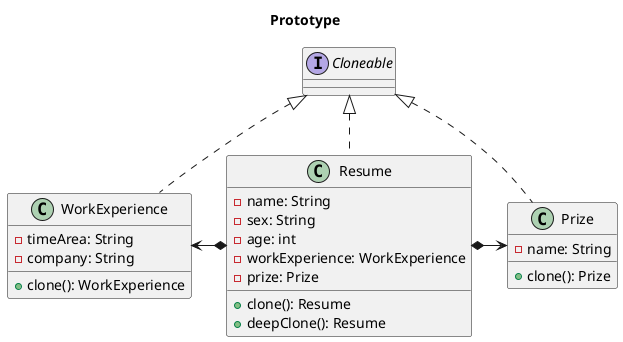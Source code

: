 @startuml
title Prototype
Interface Cloneable
class Resume{
    -name: String
    -sex: String
    -age: int
    -workExperience: WorkExperience
    -prize: Prize
    +clone(): Resume
    +deepClone(): Resume
}
class Prize{
    -name: String
    +clone(): Prize
}
class WorkExperience{
    -timeArea: String
    -company: String
    +clone(): WorkExperience
}

Cloneable <|.. Resume
Cloneable <|.. Prize
Cloneable <|.. WorkExperience
Resume *-> Prize
WorkExperience <-* Resume
@enduml